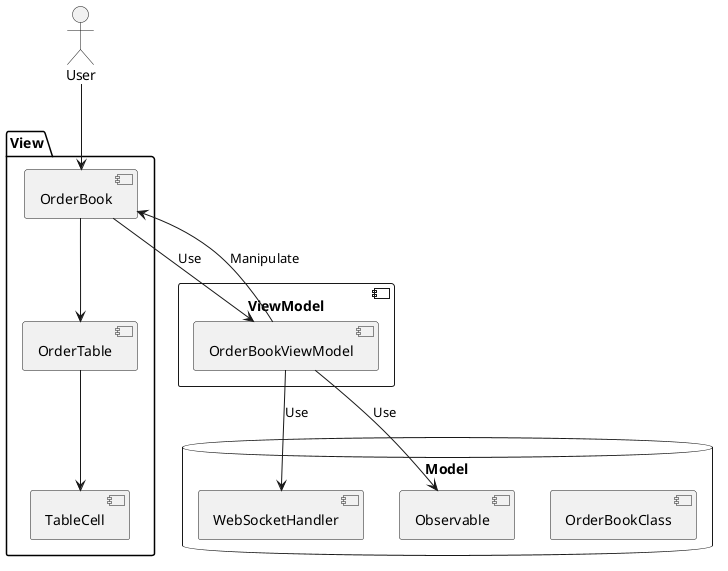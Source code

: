 @startuml
actor User

package "View" {
  [OrderBook]
  [OrderTable]
  [TableCell]
}

database "Model" {
  [OrderBookClass]
  [WebSocketHandler]
  [Observable]
}

component "ViewModel" {
  [OrderBookViewModel]
}

User --> [OrderBook]
[OrderBook] --> [OrderTable]
[OrderTable] --> [TableCell]

[OrderBook] --> [OrderBookViewModel] : Use

[OrderBookViewModel] --> [OrderBook] : Manipulate
[OrderBookViewModel] --> [WebSocketHandler] : Use
[OrderBookViewModel] --> [Observable] : Use

@enduml
